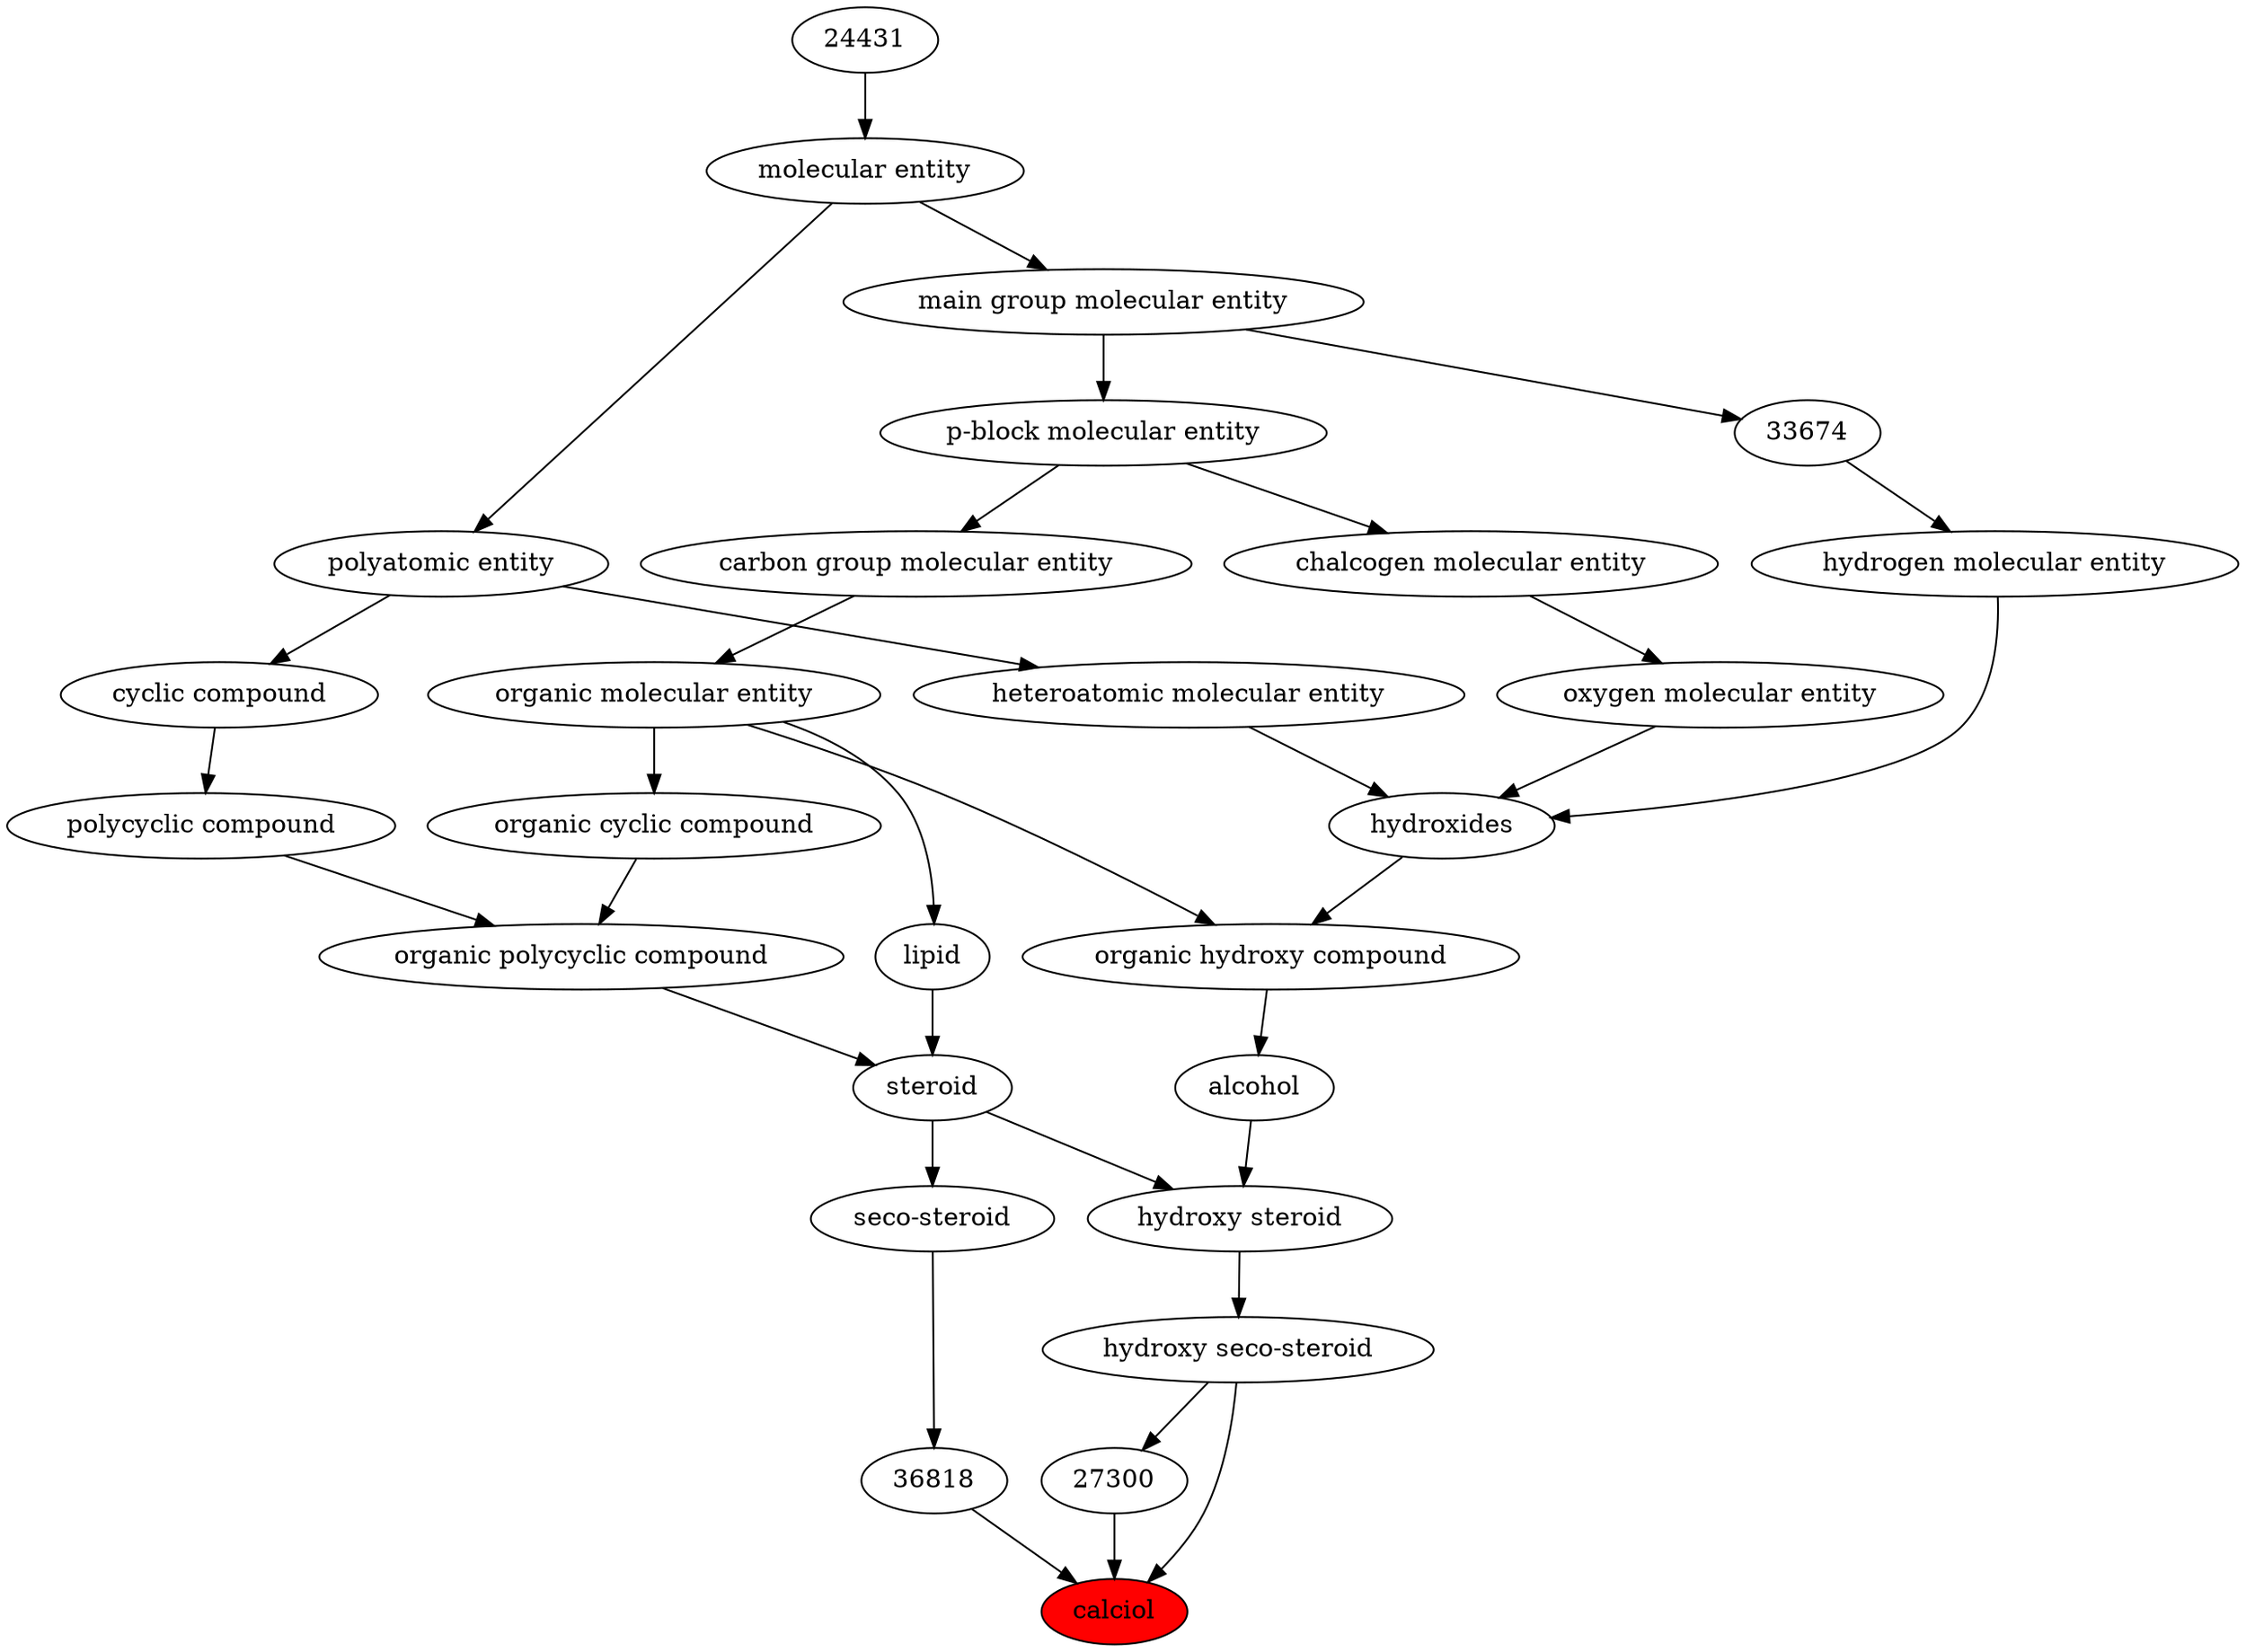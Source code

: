 digraph tree{ 
28940 [label="calciol" fillcolor=red style=filled]
36818 -> 28940
36853 -> 28940
27300 -> 28940
36818 [label="36818"]
35788 -> 36818
36853 [label="hydroxy seco-steroid"]
35350 -> 36853
27300 [label="27300"]
36853 -> 27300
35788 [label="seco-steroid"]
35341 -> 35788
35350 [label="hydroxy steroid"]
30879 -> 35350
35341 -> 35350
35341 [label="steroid"]
51958 -> 35341
18059 -> 35341
30879 [label="alcohol"]
33822 -> 30879
51958 [label="organic polycyclic compound"]
33832 -> 51958
33635 -> 51958
18059 [label="lipid"]
50860 -> 18059
33822 [label="organic hydroxy compound"]
24651 -> 33822
50860 -> 33822
33832 [label="organic cyclic compound"]
50860 -> 33832
33635 [label="polycyclic compound"]
33595 -> 33635
50860 [label="organic molecular entity"]
33582 -> 50860
24651 [label="hydroxides"]
25806 -> 24651
33608 -> 24651
37577 -> 24651
33595 [label="cyclic compound"]
36357 -> 33595
33582 [label="carbon group molecular entity"]
33675 -> 33582
25806 [label="oxygen molecular entity"]
33304 -> 25806
33608 [label="hydrogen molecular entity"]
33674 -> 33608
37577 [label="heteroatomic molecular entity"]
36357 -> 37577
36357 [label="polyatomic entity"]
23367 -> 36357
33675 [label="p-block molecular entity"]
33579 -> 33675
33304 [label="chalcogen molecular entity"]
33675 -> 33304
33674 [label="33674"]
33579 -> 33674
23367 [label="molecular entity"]
24431 -> 23367
33579 [label="main group molecular entity"]
23367 -> 33579
24431 [label="24431"]
}